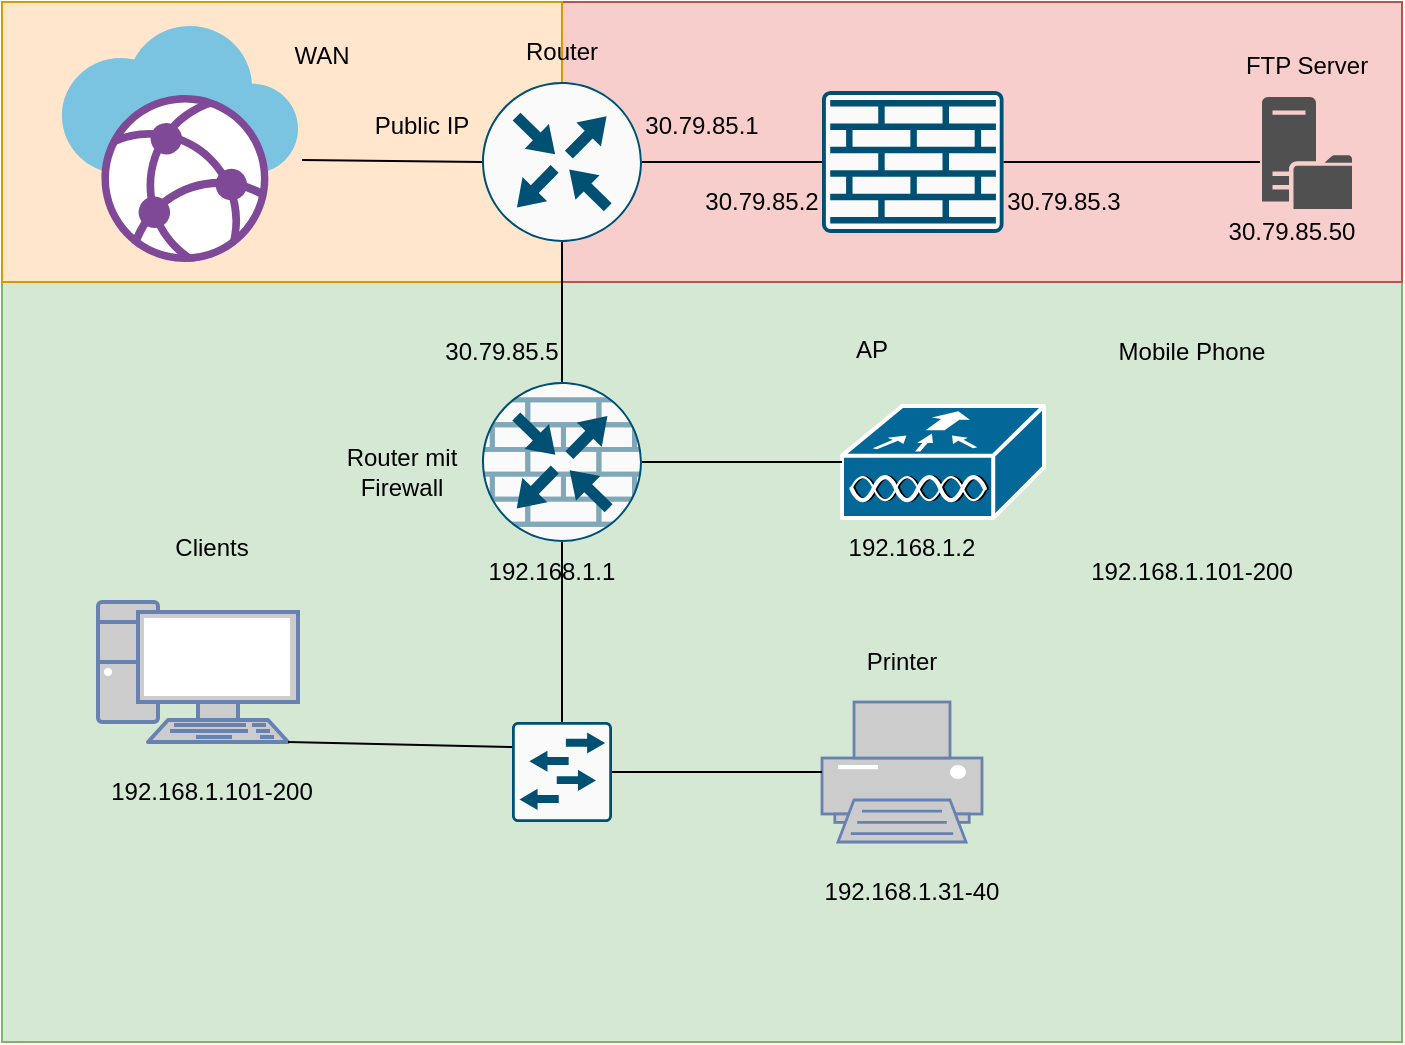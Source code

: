 <mxfile version="20.0.1" type="device"><diagram id="DO6BEtd-X3d83MrqR-6S" name="Page-1"><mxGraphModel dx="1422" dy="737" grid="1" gridSize="10" guides="1" tooltips="1" connect="1" arrows="1" fold="1" page="1" pageScale="1" pageWidth="827" pageHeight="1169" math="0" shadow="0"><root><mxCell id="0"/><mxCell id="1" parent="0"/><mxCell id="YRiuSte2-II7D21MBtlQ-37" value="" style="group" vertex="1" connectable="0" parent="1"><mxGeometry x="40" y="160" width="700" height="520" as="geometry"/></mxCell><mxCell id="YRiuSte2-II7D21MBtlQ-27" value="" style="rounded=0;whiteSpace=wrap;html=1;fillColor=#d5e8d4;strokeColor=#82b366;" vertex="1" parent="YRiuSte2-II7D21MBtlQ-37"><mxGeometry y="140" width="700" height="380" as="geometry"/></mxCell><mxCell id="YRiuSte2-II7D21MBtlQ-26" value="" style="rounded=0;whiteSpace=wrap;html=1;fillColor=#f8cecc;strokeColor=#b85450;" vertex="1" parent="YRiuSte2-II7D21MBtlQ-37"><mxGeometry x="280" width="420" height="140" as="geometry"/></mxCell><mxCell id="YRiuSte2-II7D21MBtlQ-25" value="" style="rounded=0;whiteSpace=wrap;html=1;fillColor=#ffe6cc;strokeColor=#d79b00;" vertex="1" parent="YRiuSte2-II7D21MBtlQ-37"><mxGeometry width="280" height="140" as="geometry"/></mxCell><mxCell id="YRiuSte2-II7D21MBtlQ-38" value="30.79.85.50" style="text;html=1;strokeColor=none;fillColor=none;align=center;verticalAlign=middle;whiteSpace=wrap;rounded=0;" vertex="1" parent="YRiuSte2-II7D21MBtlQ-37"><mxGeometry x="610" y="100" width="70" height="30" as="geometry"/></mxCell><mxCell id="YRiuSte2-II7D21MBtlQ-41" value="Router mit Firewall" style="text;html=1;strokeColor=none;fillColor=none;align=center;verticalAlign=middle;whiteSpace=wrap;rounded=0;" vertex="1" parent="YRiuSte2-II7D21MBtlQ-37"><mxGeometry x="170" y="220" width="60" height="30" as="geometry"/></mxCell><mxCell id="YRiuSte2-II7D21MBtlQ-43" value="30.79.85.5" style="text;html=1;strokeColor=none;fillColor=none;align=center;verticalAlign=middle;whiteSpace=wrap;rounded=0;" vertex="1" parent="YRiuSte2-II7D21MBtlQ-37"><mxGeometry x="220" y="160" width="60" height="30" as="geometry"/></mxCell><mxCell id="YRiuSte2-II7D21MBtlQ-39" value="192.168.1.1" style="text;html=1;strokeColor=none;fillColor=none;align=center;verticalAlign=middle;whiteSpace=wrap;rounded=0;" vertex="1" parent="YRiuSte2-II7D21MBtlQ-37"><mxGeometry x="240" y="270" width="70" height="30" as="geometry"/></mxCell><mxCell id="YRiuSte2-II7D21MBtlQ-28" value="" style="group" vertex="1" connectable="0" parent="YRiuSte2-II7D21MBtlQ-37"><mxGeometry x="420" y="140" width="101" height="118" as="geometry"/></mxCell><mxCell id="YRiuSte2-II7D21MBtlQ-8" value="" style="shape=mxgraph.cisco.wireless.wlan_controller;html=1;pointerEvents=1;dashed=0;fillColor=#036897;strokeColor=#ffffff;strokeWidth=2;verticalLabelPosition=bottom;verticalAlign=top;align=center;outlineConnect=0;" vertex="1" parent="YRiuSte2-II7D21MBtlQ-28"><mxGeometry y="62" width="101" height="56" as="geometry"/></mxCell><mxCell id="YRiuSte2-II7D21MBtlQ-16" value="" style="shape=image;html=1;verticalAlign=top;verticalLabelPosition=bottom;labelBackgroundColor=#ffffff;imageAspect=0;aspect=fixed;image=https://cdn0.iconfinder.com/data/icons/internet-line/512/Internet_Line-17-128.png" vertex="1" parent="YRiuSte2-II7D21MBtlQ-28"><mxGeometry x="29" width="68" height="68" as="geometry"/></mxCell><mxCell id="YRiuSte2-II7D21MBtlQ-45" value="AP" style="text;html=1;strokeColor=none;fillColor=none;align=center;verticalAlign=middle;whiteSpace=wrap;rounded=0;" vertex="1" parent="YRiuSte2-II7D21MBtlQ-28"><mxGeometry x="-20" y="19" width="70" height="30" as="geometry"/></mxCell><mxCell id="YRiuSte2-II7D21MBtlQ-44" value="192.168.1.2" style="text;html=1;strokeColor=none;fillColor=none;align=center;verticalAlign=middle;whiteSpace=wrap;rounded=0;" vertex="1" parent="YRiuSte2-II7D21MBtlQ-37"><mxGeometry x="420" y="258" width="70" height="30" as="geometry"/></mxCell><mxCell id="YRiuSte2-II7D21MBtlQ-15" value="" style="group" vertex="1" connectable="0" parent="YRiuSte2-II7D21MBtlQ-37"><mxGeometry x="550" y="180" width="90" height="120" as="geometry"/></mxCell><mxCell id="YRiuSte2-II7D21MBtlQ-13" value="" style="shape=image;html=1;verticalAlign=top;verticalLabelPosition=bottom;labelBackgroundColor=#ffffff;imageAspect=0;aspect=fixed;image=https://cdn4.iconfinder.com/data/icons/social-media-2070/140/_android-128.png" vertex="1" parent="YRiuSte2-II7D21MBtlQ-15"><mxGeometry x="24.258" y="24.258" width="41.484" height="41.484" as="geometry"/></mxCell><mxCell id="YRiuSte2-II7D21MBtlQ-14" value="" style="shape=image;html=1;verticalAlign=top;verticalLabelPosition=bottom;labelBackgroundColor=#ffffff;imageAspect=0;aspect=fixed;image=https://cdn0.iconfinder.com/data/icons/evericons-24px-vol-1/24/iPhone-128.png" vertex="1" parent="YRiuSte2-II7D21MBtlQ-15"><mxGeometry width="90" height="90" as="geometry"/></mxCell><mxCell id="YRiuSte2-II7D21MBtlQ-46" value="Mobile Phone" style="text;html=1;strokeColor=none;fillColor=none;align=center;verticalAlign=middle;whiteSpace=wrap;rounded=0;" vertex="1" parent="YRiuSte2-II7D21MBtlQ-37"><mxGeometry x="555" y="160" width="80" height="30" as="geometry"/></mxCell><mxCell id="YRiuSte2-II7D21MBtlQ-47" value="192.168.1.101-200" style="text;html=1;strokeColor=none;fillColor=none;align=center;verticalAlign=middle;whiteSpace=wrap;rounded=0;" vertex="1" parent="YRiuSte2-II7D21MBtlQ-37"><mxGeometry x="530" y="270" width="130" height="30" as="geometry"/></mxCell><mxCell id="YRiuSte2-II7D21MBtlQ-48" value="192.168.1.101-200" style="text;html=1;strokeColor=none;fillColor=none;align=center;verticalAlign=middle;whiteSpace=wrap;rounded=0;" vertex="1" parent="YRiuSte2-II7D21MBtlQ-37"><mxGeometry x="40" y="380" width="130" height="30" as="geometry"/></mxCell><mxCell id="YRiuSte2-II7D21MBtlQ-49" value="Clients" style="text;html=1;strokeColor=none;fillColor=none;align=center;verticalAlign=middle;whiteSpace=wrap;rounded=0;" vertex="1" parent="YRiuSte2-II7D21MBtlQ-37"><mxGeometry x="75" y="258" width="60" height="30" as="geometry"/></mxCell><mxCell id="YRiuSte2-II7D21MBtlQ-50" value="Printer" style="text;html=1;strokeColor=none;fillColor=none;align=center;verticalAlign=middle;whiteSpace=wrap;rounded=0;" vertex="1" parent="YRiuSte2-II7D21MBtlQ-37"><mxGeometry x="420" y="315" width="60" height="30" as="geometry"/></mxCell><mxCell id="YRiuSte2-II7D21MBtlQ-51" value="192.168.1.31-40" style="text;html=1;strokeColor=none;fillColor=none;align=center;verticalAlign=middle;whiteSpace=wrap;rounded=0;" vertex="1" parent="YRiuSte2-II7D21MBtlQ-37"><mxGeometry x="390" y="430" width="130" height="30" as="geometry"/></mxCell><mxCell id="YRiuSte2-II7D21MBtlQ-4" value="" style="sketch=0;points=[[0.015,0.015,0],[0.985,0.015,0],[0.985,0.985,0],[0.015,0.985,0],[0.25,0,0],[0.5,0,0],[0.75,0,0],[1,0.25,0],[1,0.5,0],[1,0.75,0],[0.75,1,0],[0.5,1,0],[0.25,1,0],[0,0.75,0],[0,0.5,0],[0,0.25,0]];verticalLabelPosition=bottom;html=1;verticalAlign=top;aspect=fixed;align=center;pointerEvents=1;shape=mxgraph.cisco19.rect;prIcon=firewall;fillColor=#FAFAFA;strokeColor=#005073;" vertex="1" parent="1"><mxGeometry x="450" y="204.53" width="90.8" height="70.94" as="geometry"/></mxCell><mxCell id="YRiuSte2-II7D21MBtlQ-5" value="" style="sketch=0;aspect=fixed;html=1;points=[];align=center;image;fontSize=12;image=img/lib/mscae/Virtual_WANs.svg;" vertex="1" parent="1"><mxGeometry x="70" y="172" width="118" height="118" as="geometry"/></mxCell><mxCell id="YRiuSte2-II7D21MBtlQ-6" value="" style="sketch=0;points=[[0.015,0.015,0],[0.985,0.015,0],[0.985,0.985,0],[0.015,0.985,0],[0.25,0,0],[0.5,0,0],[0.75,0,0],[1,0.25,0],[1,0.5,0],[1,0.75,0],[0.75,1,0],[0.5,1,0],[0.25,1,0],[0,0.75,0],[0,0.5,0],[0,0.25,0]];verticalLabelPosition=bottom;html=1;verticalAlign=top;aspect=fixed;align=center;pointerEvents=1;shape=mxgraph.cisco19.rect;prIcon=l2_switch;fillColor=#FAFAFA;strokeColor=#005073;" vertex="1" parent="1"><mxGeometry x="295" y="520" width="50" height="50" as="geometry"/></mxCell><mxCell id="YRiuSte2-II7D21MBtlQ-7" value="" style="fontColor=#0066CC;verticalAlign=top;verticalLabelPosition=bottom;labelPosition=center;align=center;html=1;outlineConnect=0;fillColor=#CCCCCC;strokeColor=#6881B3;gradientColor=none;gradientDirection=north;strokeWidth=2;shape=mxgraph.networks.pc;" vertex="1" parent="1"><mxGeometry x="88" y="460" width="100" height="70" as="geometry"/></mxCell><mxCell id="YRiuSte2-II7D21MBtlQ-9" value="" style="fontColor=#0066CC;verticalAlign=top;verticalLabelPosition=bottom;labelPosition=center;align=center;html=1;outlineConnect=0;fillColor=#CCCCCC;strokeColor=#6881B3;gradientColor=none;gradientDirection=north;strokeWidth=2;shape=mxgraph.networks.printer;" vertex="1" parent="1"><mxGeometry x="450" y="510" width="80" height="70" as="geometry"/></mxCell><mxCell id="YRiuSte2-II7D21MBtlQ-10" value="" style="sketch=0;pointerEvents=1;shadow=0;dashed=0;html=1;strokeColor=none;fillColor=#505050;labelPosition=center;verticalLabelPosition=bottom;verticalAlign=top;outlineConnect=0;align=center;shape=mxgraph.office.servers.file_server;" vertex="1" parent="1"><mxGeometry x="670" y="207.47" width="45" height="56" as="geometry"/></mxCell><mxCell id="YRiuSte2-II7D21MBtlQ-11" value="" style="sketch=0;points=[[0.5,0,0],[1,0.5,0],[0.5,1,0],[0,0.5,0],[0.145,0.145,0],[0.856,0.145,0],[0.855,0.856,0],[0.145,0.855,0]];verticalLabelPosition=bottom;html=1;verticalAlign=top;aspect=fixed;align=center;pointerEvents=1;shape=mxgraph.cisco19.rect;prIcon=router_with_firewall;fillColor=#FAFAFA;strokeColor=#005073;" vertex="1" parent="1"><mxGeometry x="280" y="350" width="80" height="80" as="geometry"/></mxCell><mxCell id="YRiuSte2-II7D21MBtlQ-12" value="" style="sketch=0;points=[[0.5,0,0],[1,0.5,0],[0.5,1,0],[0,0.5,0],[0.145,0.145,0],[0.856,0.145,0],[0.855,0.856,0],[0.145,0.855,0]];verticalLabelPosition=bottom;html=1;verticalAlign=top;aspect=fixed;align=center;pointerEvents=1;shape=mxgraph.cisco19.rect;prIcon=router;fillColor=#FAFAFA;strokeColor=#005073;" vertex="1" parent="1"><mxGeometry x="280" y="200" width="80" height="80" as="geometry"/></mxCell><mxCell id="YRiuSte2-II7D21MBtlQ-17" value="" style="endArrow=none;html=1;rounded=0;exitX=1.017;exitY=0.568;exitDx=0;exitDy=0;exitPerimeter=0;entryX=0;entryY=0.5;entryDx=0;entryDy=0;entryPerimeter=0;" edge="1" parent="1" source="YRiuSte2-II7D21MBtlQ-5" target="YRiuSte2-II7D21MBtlQ-12"><mxGeometry width="50" height="50" relative="1" as="geometry"><mxPoint x="190" y="320" as="sourcePoint"/><mxPoint x="240" y="270" as="targetPoint"/></mxGeometry></mxCell><mxCell id="YRiuSte2-II7D21MBtlQ-18" value="" style="endArrow=none;html=1;rounded=0;exitX=1;exitY=0.5;exitDx=0;exitDy=0;exitPerimeter=0;entryX=0;entryY=0.5;entryDx=0;entryDy=0;entryPerimeter=0;" edge="1" parent="1" source="YRiuSte2-II7D21MBtlQ-12" target="YRiuSte2-II7D21MBtlQ-4"><mxGeometry width="50" height="50" relative="1" as="geometry"><mxPoint x="380" y="330" as="sourcePoint"/><mxPoint x="430" y="280" as="targetPoint"/></mxGeometry></mxCell><mxCell id="YRiuSte2-II7D21MBtlQ-19" value="" style="endArrow=none;html=1;rounded=0;exitX=1;exitY=0.5;exitDx=0;exitDy=0;exitPerimeter=0;entryX=-0.022;entryY=0.581;entryDx=0;entryDy=0;entryPerimeter=0;" edge="1" parent="1" source="YRiuSte2-II7D21MBtlQ-4" target="YRiuSte2-II7D21MBtlQ-10"><mxGeometry width="50" height="50" relative="1" as="geometry"><mxPoint x="620" y="310" as="sourcePoint"/><mxPoint x="670" y="260" as="targetPoint"/></mxGeometry></mxCell><mxCell id="YRiuSte2-II7D21MBtlQ-20" value="" style="endArrow=none;html=1;rounded=0;entryX=0.5;entryY=1;entryDx=0;entryDy=0;entryPerimeter=0;exitX=0.5;exitY=0;exitDx=0;exitDy=0;exitPerimeter=0;" edge="1" parent="1" source="YRiuSte2-II7D21MBtlQ-11" target="YRiuSte2-II7D21MBtlQ-12"><mxGeometry width="50" height="50" relative="1" as="geometry"><mxPoint x="230" y="390" as="sourcePoint"/><mxPoint x="280" y="340" as="targetPoint"/></mxGeometry></mxCell><mxCell id="YRiuSte2-II7D21MBtlQ-21" value="" style="endArrow=none;html=1;rounded=0;exitX=1;exitY=0.5;exitDx=0;exitDy=0;exitPerimeter=0;entryX=0;entryY=0.5;entryDx=0;entryDy=0;entryPerimeter=0;" edge="1" parent="1" source="YRiuSte2-II7D21MBtlQ-11" target="YRiuSte2-II7D21MBtlQ-8"><mxGeometry width="50" height="50" relative="1" as="geometry"><mxPoint x="460" y="550" as="sourcePoint"/><mxPoint x="510" y="500" as="targetPoint"/></mxGeometry></mxCell><mxCell id="YRiuSte2-II7D21MBtlQ-22" value="" style="endArrow=none;html=1;rounded=0;entryX=0.5;entryY=1;entryDx=0;entryDy=0;entryPerimeter=0;exitX=0.5;exitY=0;exitDx=0;exitDy=0;exitPerimeter=0;" edge="1" parent="1" source="YRiuSte2-II7D21MBtlQ-6" target="YRiuSte2-II7D21MBtlQ-11"><mxGeometry width="50" height="50" relative="1" as="geometry"><mxPoint x="420" y="590" as="sourcePoint"/><mxPoint x="470" y="540" as="targetPoint"/></mxGeometry></mxCell><mxCell id="YRiuSte2-II7D21MBtlQ-23" value="" style="endArrow=none;html=1;rounded=0;entryX=0;entryY=0.25;entryDx=0;entryDy=0;entryPerimeter=0;exitX=0.95;exitY=1;exitDx=0;exitDy=0;exitPerimeter=0;" edge="1" parent="1" source="YRiuSte2-II7D21MBtlQ-7" target="YRiuSte2-II7D21MBtlQ-6"><mxGeometry width="50" height="50" relative="1" as="geometry"><mxPoint x="230" y="550" as="sourcePoint"/><mxPoint x="280" y="500" as="targetPoint"/></mxGeometry></mxCell><mxCell id="YRiuSte2-II7D21MBtlQ-24" value="" style="endArrow=none;html=1;rounded=0;entryX=1;entryY=0.5;entryDx=0;entryDy=0;entryPerimeter=0;exitX=0;exitY=0.5;exitDx=0;exitDy=0;exitPerimeter=0;" edge="1" parent="1" source="YRiuSte2-II7D21MBtlQ-9" target="YRiuSte2-II7D21MBtlQ-6"><mxGeometry width="50" height="50" relative="1" as="geometry"><mxPoint x="270" y="660" as="sourcePoint"/><mxPoint x="320" y="610" as="targetPoint"/></mxGeometry></mxCell><mxCell id="YRiuSte2-II7D21MBtlQ-29" value="WAN" style="text;html=1;strokeColor=none;fillColor=none;align=center;verticalAlign=middle;whiteSpace=wrap;rounded=0;" vertex="1" parent="1"><mxGeometry x="170" y="172" width="60" height="30" as="geometry"/></mxCell><mxCell id="YRiuSte2-II7D21MBtlQ-30" value="Router" style="text;html=1;strokeColor=none;fillColor=none;align=center;verticalAlign=middle;whiteSpace=wrap;rounded=0;" vertex="1" parent="1"><mxGeometry x="290" y="170" width="60" height="30" as="geometry"/></mxCell><mxCell id="YRiuSte2-II7D21MBtlQ-31" value="Public IP" style="text;html=1;strokeColor=none;fillColor=none;align=center;verticalAlign=middle;whiteSpace=wrap;rounded=0;" vertex="1" parent="1"><mxGeometry x="220" y="207.47" width="60" height="30" as="geometry"/></mxCell><mxCell id="YRiuSte2-II7D21MBtlQ-32" value="30.79.85.1" style="text;html=1;strokeColor=none;fillColor=none;align=center;verticalAlign=middle;whiteSpace=wrap;rounded=0;" vertex="1" parent="1"><mxGeometry x="360" y="207.47" width="60" height="30" as="geometry"/></mxCell><mxCell id="YRiuSte2-II7D21MBtlQ-34" value="30.79.85.2" style="text;html=1;strokeColor=none;fillColor=none;align=center;verticalAlign=middle;whiteSpace=wrap;rounded=0;" vertex="1" parent="1"><mxGeometry x="390" y="245.47" width="60" height="30" as="geometry"/></mxCell><mxCell id="YRiuSte2-II7D21MBtlQ-35" value="30.79.85.3" style="text;html=1;strokeColor=none;fillColor=none;align=center;verticalAlign=middle;whiteSpace=wrap;rounded=0;" vertex="1" parent="1"><mxGeometry x="540.8" y="245.47" width="60" height="30" as="geometry"/></mxCell><mxCell id="YRiuSte2-II7D21MBtlQ-36" value="FTP Server" style="text;html=1;strokeColor=none;fillColor=none;align=center;verticalAlign=middle;whiteSpace=wrap;rounded=0;" vertex="1" parent="1"><mxGeometry x="655" y="177.47" width="75" height="30" as="geometry"/></mxCell></root></mxGraphModel></diagram></mxfile>